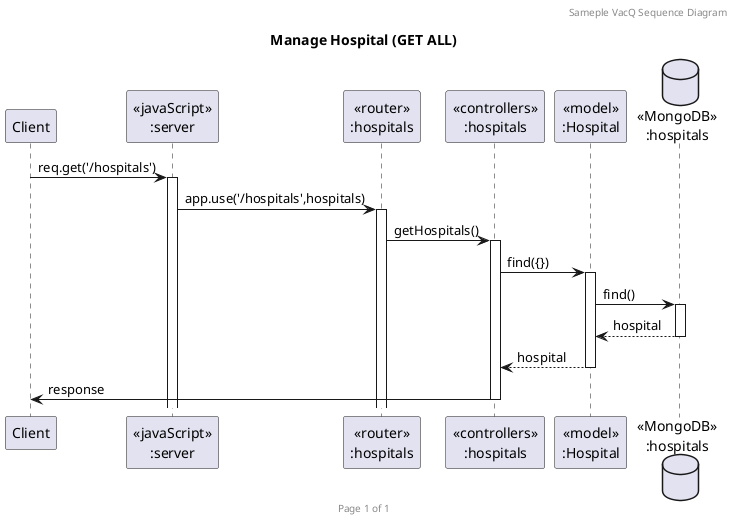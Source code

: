 @startuml Manage Hospital (GET ALL)

header Sameple VacQ Sequence Diagram
footer Page %page% of %lastpage%
title "Manage Hospital (GET ALL)"

participant "Client" as client
participant "<<javaScript>>\n:server" as server
participant "<<router>>\n:hospitals" as routerHospitals
participant "<<controllers>>\n:hospitals" as controllersHospitals
participant "<<model>>\n:Hospital" as modelHospital
database "<<MongoDB>>\n:hospitals" as HospitalsDatabase

client->server ++:req.get('/hospitals')
server->routerHospitals ++:app.use('/hospitals',hospitals)
routerHospitals -> controllersHospitals ++:getHospitals()
controllersHospitals->modelHospital ++:find({})
modelHospital ->HospitalsDatabase ++: find()
HospitalsDatabase --> modelHospital --: hospital
controllersHospitals <-- modelHospital --:hospital
controllersHospitals->client --:response

@enduml

